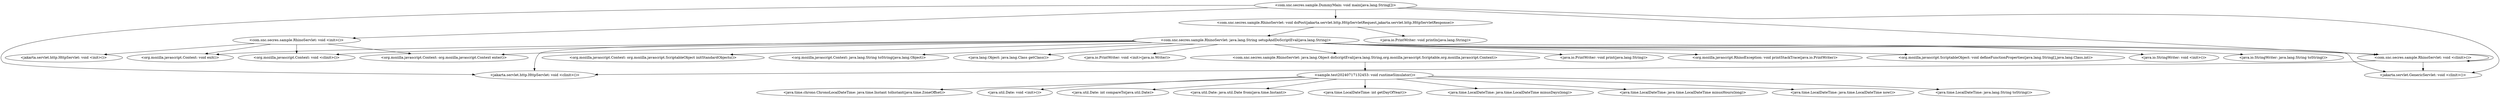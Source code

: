strict digraph ObjectGraph {
	"<com.snc.secres.sample.DummyMain: void main(java.lang.String[])>" -> "<jakarta.servlet.GenericServlet: void <clinit>()>";
	"<com.snc.secres.sample.DummyMain: void main(java.lang.String[])>" -> "<jakarta.servlet.http.HttpServlet: void <clinit>()>";
	"<com.snc.secres.sample.DummyMain: void main(java.lang.String[])>" -> "<com.snc.secres.sample.RhinoServlet: void <clinit>()>";
	"<com.snc.secres.sample.DummyMain: void main(java.lang.String[])>" -> "<com.snc.secres.sample.RhinoServlet: void <init>()>";
	"<com.snc.secres.sample.DummyMain: void main(java.lang.String[])>" -> "<com.snc.secres.sample.RhinoServlet: void doPost(jakarta.servlet.http.HttpServletRequest,jakarta.servlet.http.HttpServletResponse)>";
	"<com.snc.secres.sample.RhinoServlet: void <clinit>()>" -> "<jakarta.servlet.GenericServlet: void <clinit>()>";
	"<com.snc.secres.sample.RhinoServlet: void <clinit>()>" -> "<jakarta.servlet.http.HttpServlet: void <clinit>()>";
	"<com.snc.secres.sample.RhinoServlet: void <clinit>()>" -> "<com.snc.secres.sample.RhinoServlet: void <clinit>()>";
	"<com.snc.secres.sample.RhinoServlet: void <init>()>" -> "<org.mozilla.javascript.Context: void <clinit>()>";
	"<com.snc.secres.sample.RhinoServlet: void <init>()>" -> "<org.mozilla.javascript.Context: org.mozilla.javascript.Context enter()>";
	"<com.snc.secres.sample.RhinoServlet: void <init>()>" -> "<org.mozilla.javascript.Context: void exit()>";
	"<com.snc.secres.sample.RhinoServlet: void <init>()>" -> "<jakarta.servlet.http.HttpServlet: void <init>()>";
	"<com.snc.secres.sample.RhinoServlet: void doPost(jakarta.servlet.http.HttpServletRequest,jakarta.servlet.http.HttpServletResponse)>" -> "<java.io.PrintWriter: void println(java.lang.String)>";
	"<com.snc.secres.sample.RhinoServlet: void doPost(jakarta.servlet.http.HttpServletRequest,jakarta.servlet.http.HttpServletResponse)>" -> "<com.snc.secres.sample.RhinoServlet: java.lang.String setupAndDoScriptEval(java.lang.String)>";
	"<com.snc.secres.sample.RhinoServlet: java.lang.Object doScriptEval(java.lang.String,org.mozilla.javascript.Scriptable,org.mozilla.javascript.Context)>" -> "<sample.test20240717132453: void runtimeSimulator()>";
	"<com.snc.secres.sample.RhinoServlet: java.lang.String setupAndDoScriptEval(java.lang.String)>" -> "<org.mozilla.javascript.Context: void <clinit>()>";
	"<com.snc.secres.sample.RhinoServlet: java.lang.String setupAndDoScriptEval(java.lang.String)>" -> "<org.mozilla.javascript.Context: org.mozilla.javascript.Context enter()>";
	"<com.snc.secres.sample.RhinoServlet: java.lang.String setupAndDoScriptEval(java.lang.String)>" -> "<org.mozilla.javascript.Context: void exit()>";
	"<com.snc.secres.sample.RhinoServlet: java.lang.String setupAndDoScriptEval(java.lang.String)>" -> "<org.mozilla.javascript.Context: org.mozilla.javascript.ScriptableObject initStandardObjects()>";
	"<com.snc.secres.sample.RhinoServlet: java.lang.String setupAndDoScriptEval(java.lang.String)>" -> "<org.mozilla.javascript.Context: java.lang.String toString(java.lang.Object)>";
	"<com.snc.secres.sample.RhinoServlet: java.lang.String setupAndDoScriptEval(java.lang.String)>" -> "<jakarta.servlet.GenericServlet: void <clinit>()>";
	"<com.snc.secres.sample.RhinoServlet: java.lang.String setupAndDoScriptEval(java.lang.String)>" -> "<jakarta.servlet.http.HttpServlet: void <clinit>()>";
	"<com.snc.secres.sample.RhinoServlet: java.lang.String setupAndDoScriptEval(java.lang.String)>" -> "<java.lang.Object: java.lang.Class getClass()>";
	"<com.snc.secres.sample.RhinoServlet: java.lang.String setupAndDoScriptEval(java.lang.String)>" -> "<java.io.PrintWriter: void <init>(java.io.Writer)>";
	"<com.snc.secres.sample.RhinoServlet: java.lang.String setupAndDoScriptEval(java.lang.String)>" -> "<java.io.PrintWriter: void print(java.lang.String)>";
	"<com.snc.secres.sample.RhinoServlet: java.lang.String setupAndDoScriptEval(java.lang.String)>" -> "<org.mozilla.javascript.RhinoException: void printStackTrace(java.io.PrintWriter)>";
	"<com.snc.secres.sample.RhinoServlet: java.lang.String setupAndDoScriptEval(java.lang.String)>" -> "<com.snc.secres.sample.RhinoServlet: void <clinit>()>";
	"<com.snc.secres.sample.RhinoServlet: java.lang.String setupAndDoScriptEval(java.lang.String)>" -> "<com.snc.secres.sample.RhinoServlet: java.lang.Object doScriptEval(java.lang.String,org.mozilla.javascript.Scriptable,org.mozilla.javascript.Context)>";
	"<com.snc.secres.sample.RhinoServlet: java.lang.String setupAndDoScriptEval(java.lang.String)>" -> "<org.mozilla.javascript.ScriptableObject: void defineFunctionProperties(java.lang.String[],java.lang.Class,int)>";
	"<com.snc.secres.sample.RhinoServlet: java.lang.String setupAndDoScriptEval(java.lang.String)>" -> "<java.io.StringWriter: void <init>()>";
	"<com.snc.secres.sample.RhinoServlet: java.lang.String setupAndDoScriptEval(java.lang.String)>" -> "<java.io.StringWriter: java.lang.String toString()>";
	"<sample.test20240717132453: void runtimeSimulator()>" -> "<java.time.chrono.ChronoLocalDateTime: java.time.Instant toInstant(java.time.ZoneOffset)>";
	"<sample.test20240717132453: void runtimeSimulator()>" -> "<java.util.Date: void <init>()>";
	"<sample.test20240717132453: void runtimeSimulator()>" -> "<java.util.Date: int compareTo(java.util.Date)>";
	"<sample.test20240717132453: void runtimeSimulator()>" -> "<java.util.Date: java.util.Date from(java.time.Instant)>";
	"<sample.test20240717132453: void runtimeSimulator()>" -> "<java.time.LocalDateTime: int getDayOfYear()>";
	"<sample.test20240717132453: void runtimeSimulator()>" -> "<java.time.LocalDateTime: java.time.LocalDateTime minusDays(long)>";
	"<sample.test20240717132453: void runtimeSimulator()>" -> "<java.time.LocalDateTime: java.time.LocalDateTime minusHours(long)>";
	"<sample.test20240717132453: void runtimeSimulator()>" -> "<java.time.LocalDateTime: java.time.LocalDateTime now()>";
	"<sample.test20240717132453: void runtimeSimulator()>" -> "<java.time.LocalDateTime: java.lang.String toString()>";
}

